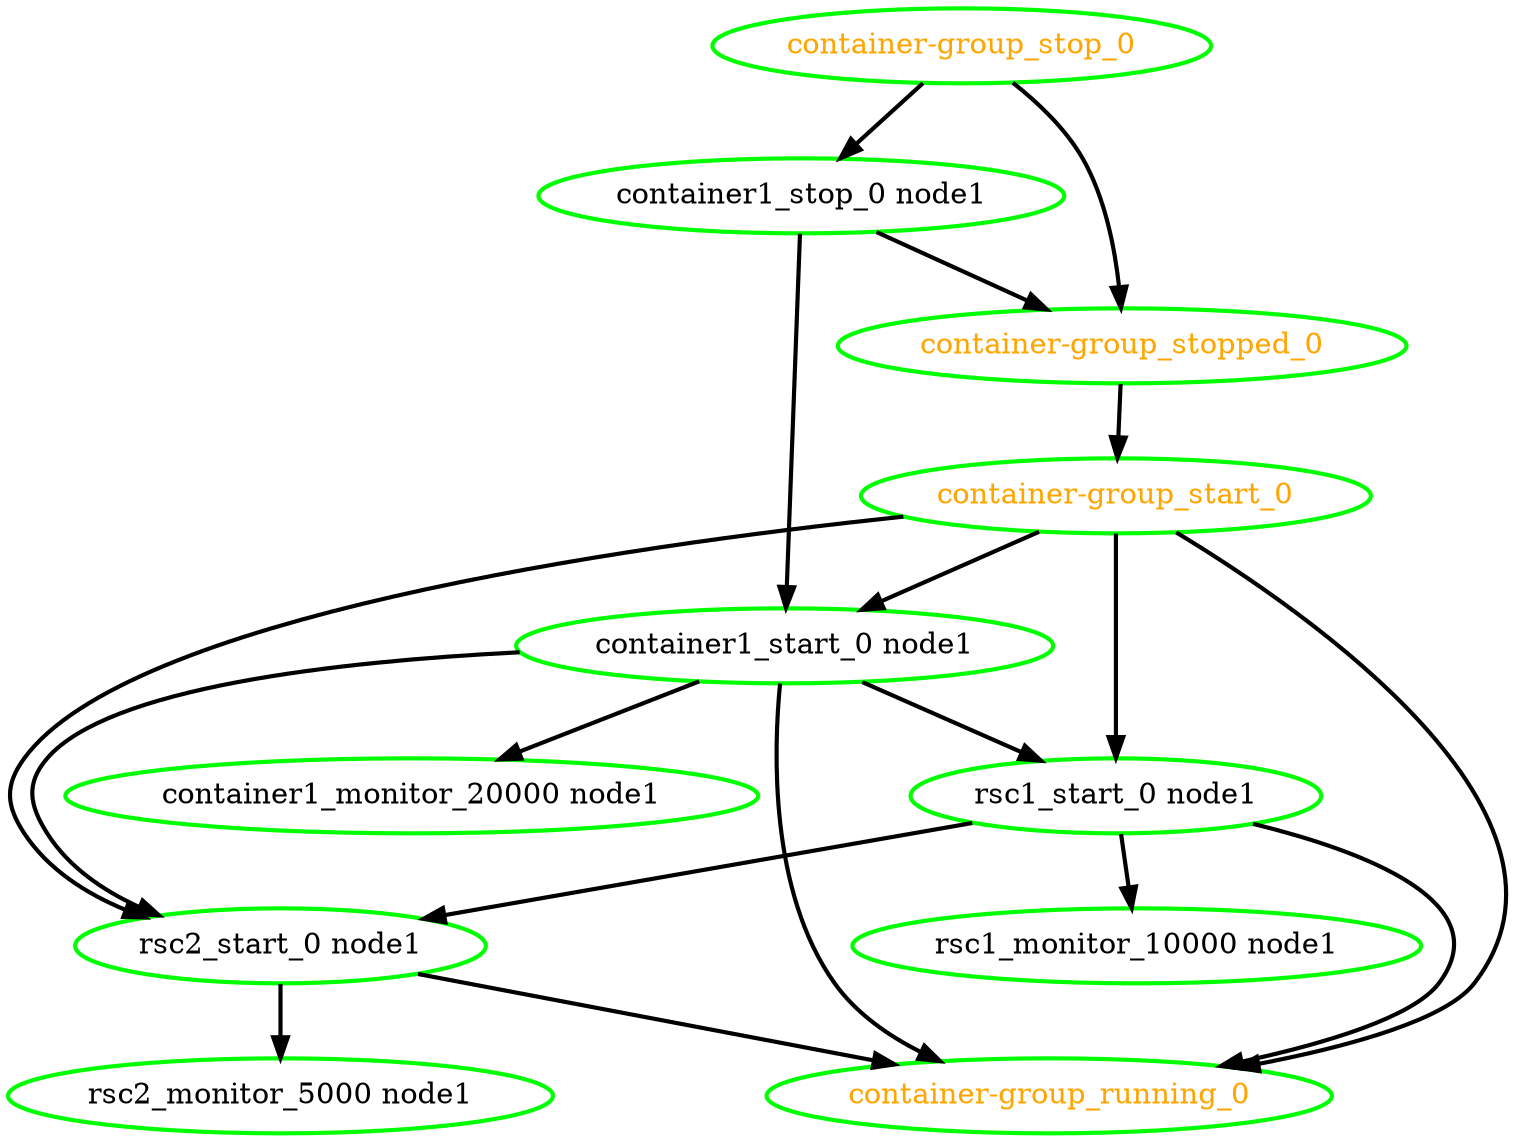  digraph "g" {
"container-group_running_0" [ style=bold color="green" fontcolor="orange"]
"container-group_start_0" -> "container-group_running_0" [ style = bold]
"container-group_start_0" -> "container1_start_0 node1" [ style = bold]
"container-group_start_0" -> "rsc1_start_0 node1" [ style = bold]
"container-group_start_0" -> "rsc2_start_0 node1" [ style = bold]
"container-group_start_0" [ style=bold color="green" fontcolor="orange"]
"container-group_stop_0" -> "container-group_stopped_0" [ style = bold]
"container-group_stop_0" -> "container1_stop_0 node1" [ style = bold]
"container-group_stop_0" [ style=bold color="green" fontcolor="orange"]
"container-group_stopped_0" -> "container-group_start_0" [ style = bold]
"container-group_stopped_0" [ style=bold color="green" fontcolor="orange"]
"container1_monitor_20000 node1" [ style=bold color="green" fontcolor="black"]
"container1_start_0 node1" -> "container-group_running_0" [ style = bold]
"container1_start_0 node1" -> "container1_monitor_20000 node1" [ style = bold]
"container1_start_0 node1" -> "rsc1_start_0 node1" [ style = bold]
"container1_start_0 node1" -> "rsc2_start_0 node1" [ style = bold]
"container1_start_0 node1" [ style=bold color="green" fontcolor="black"]
"container1_stop_0 node1" -> "container-group_stopped_0" [ style = bold]
"container1_stop_0 node1" -> "container1_start_0 node1" [ style = bold]
"container1_stop_0 node1" [ style=bold color="green" fontcolor="black"]
"rsc1_monitor_10000 node1" [ style=bold color="green" fontcolor="black"]
"rsc1_start_0 node1" -> "container-group_running_0" [ style = bold]
"rsc1_start_0 node1" -> "rsc1_monitor_10000 node1" [ style = bold]
"rsc1_start_0 node1" -> "rsc2_start_0 node1" [ style = bold]
"rsc1_start_0 node1" [ style=bold color="green" fontcolor="black"]
"rsc2_monitor_5000 node1" [ style=bold color="green" fontcolor="black"]
"rsc2_start_0 node1" -> "container-group_running_0" [ style = bold]
"rsc2_start_0 node1" -> "rsc2_monitor_5000 node1" [ style = bold]
"rsc2_start_0 node1" [ style=bold color="green" fontcolor="black"]
}
